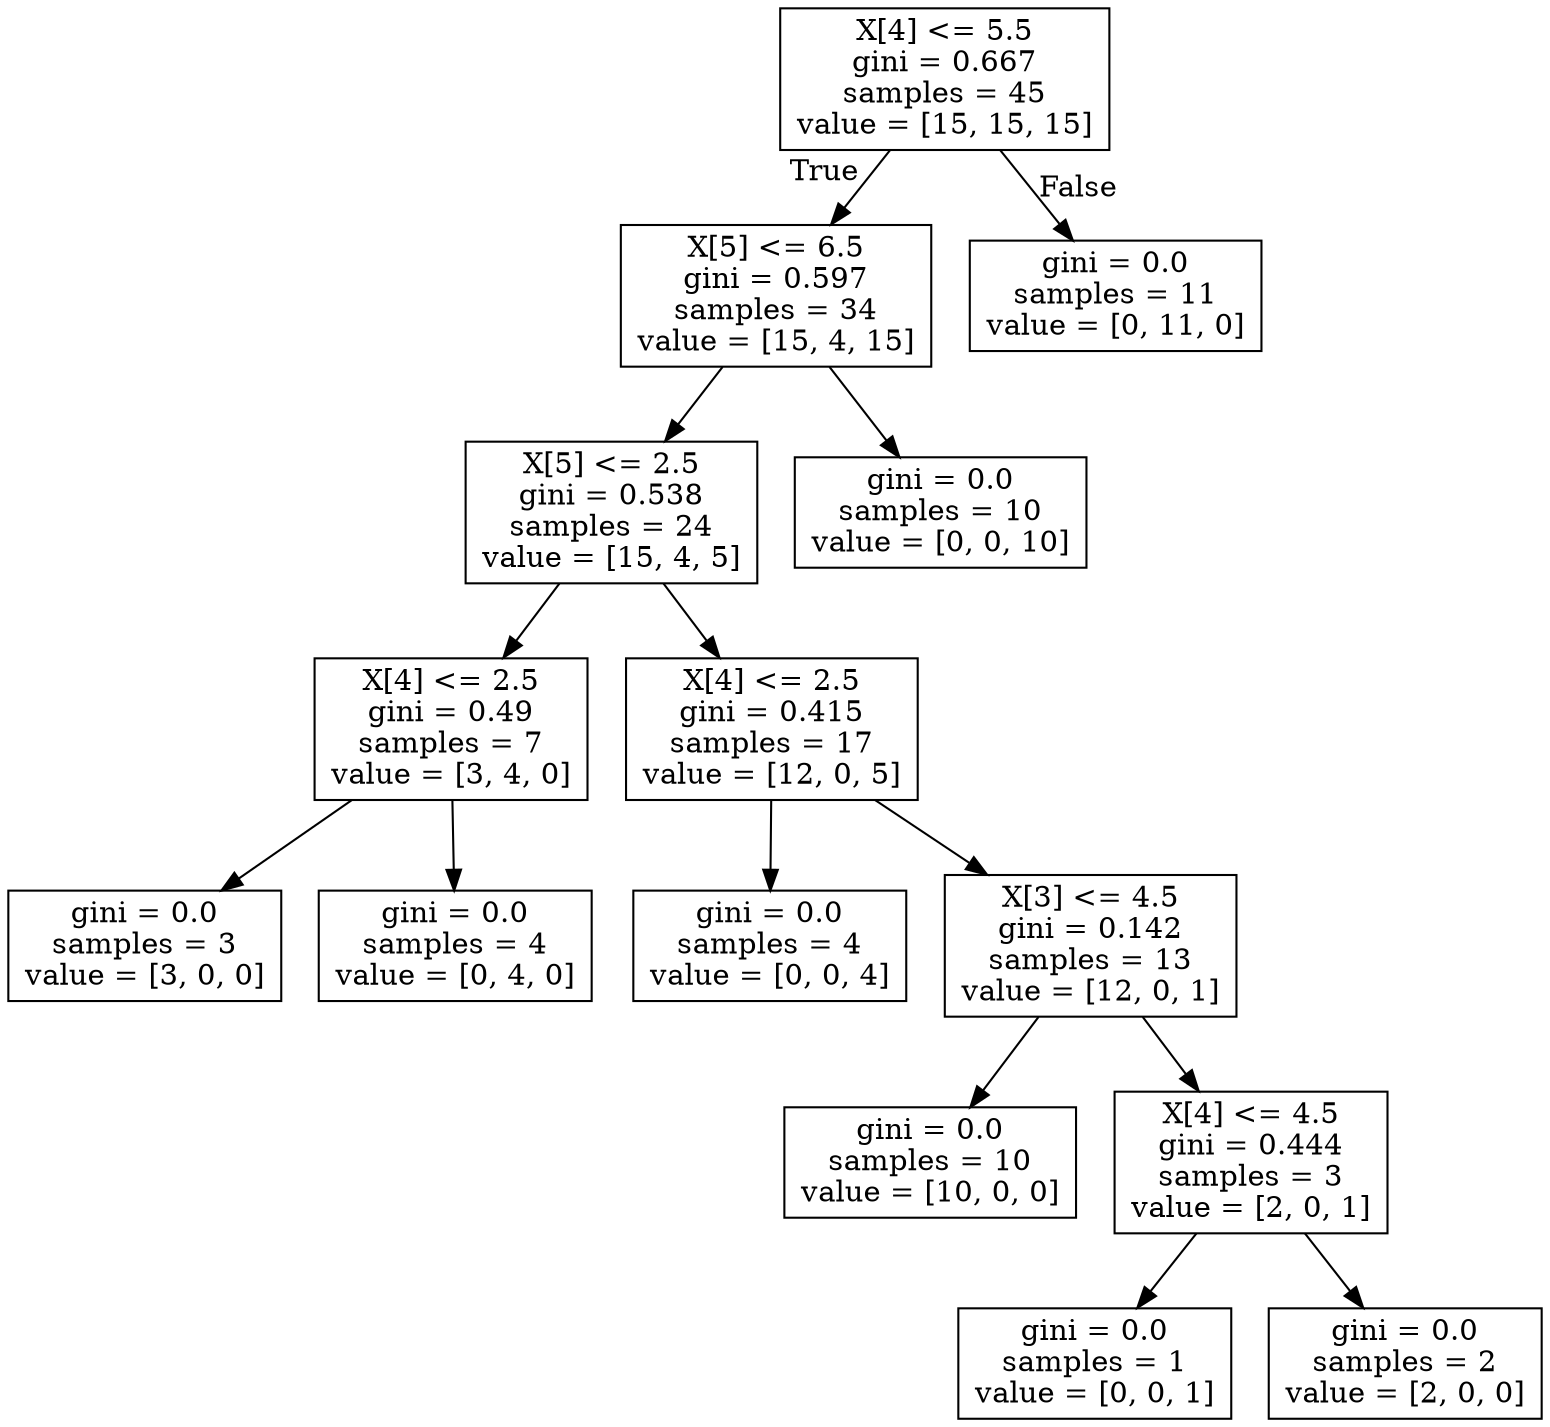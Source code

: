 digraph Tree {
node [shape=box] ;
0 [label="X[4] <= 5.5\ngini = 0.667\nsamples = 45\nvalue = [15, 15, 15]"] ;
1 [label="X[5] <= 6.5\ngini = 0.597\nsamples = 34\nvalue = [15, 4, 15]"] ;
0 -> 1 [labeldistance=2.5, labelangle=45, headlabel="True"] ;
2 [label="X[5] <= 2.5\ngini = 0.538\nsamples = 24\nvalue = [15, 4, 5]"] ;
1 -> 2 ;
3 [label="X[4] <= 2.5\ngini = 0.49\nsamples = 7\nvalue = [3, 4, 0]"] ;
2 -> 3 ;
4 [label="gini = 0.0\nsamples = 3\nvalue = [3, 0, 0]"] ;
3 -> 4 ;
5 [label="gini = 0.0\nsamples = 4\nvalue = [0, 4, 0]"] ;
3 -> 5 ;
6 [label="X[4] <= 2.5\ngini = 0.415\nsamples = 17\nvalue = [12, 0, 5]"] ;
2 -> 6 ;
7 [label="gini = 0.0\nsamples = 4\nvalue = [0, 0, 4]"] ;
6 -> 7 ;
8 [label="X[3] <= 4.5\ngini = 0.142\nsamples = 13\nvalue = [12, 0, 1]"] ;
6 -> 8 ;
9 [label="gini = 0.0\nsamples = 10\nvalue = [10, 0, 0]"] ;
8 -> 9 ;
10 [label="X[4] <= 4.5\ngini = 0.444\nsamples = 3\nvalue = [2, 0, 1]"] ;
8 -> 10 ;
11 [label="gini = 0.0\nsamples = 1\nvalue = [0, 0, 1]"] ;
10 -> 11 ;
12 [label="gini = 0.0\nsamples = 2\nvalue = [2, 0, 0]"] ;
10 -> 12 ;
13 [label="gini = 0.0\nsamples = 10\nvalue = [0, 0, 10]"] ;
1 -> 13 ;
14 [label="gini = 0.0\nsamples = 11\nvalue = [0, 11, 0]"] ;
0 -> 14 [labeldistance=2.5, labelangle=-45, headlabel="False"] ;
}